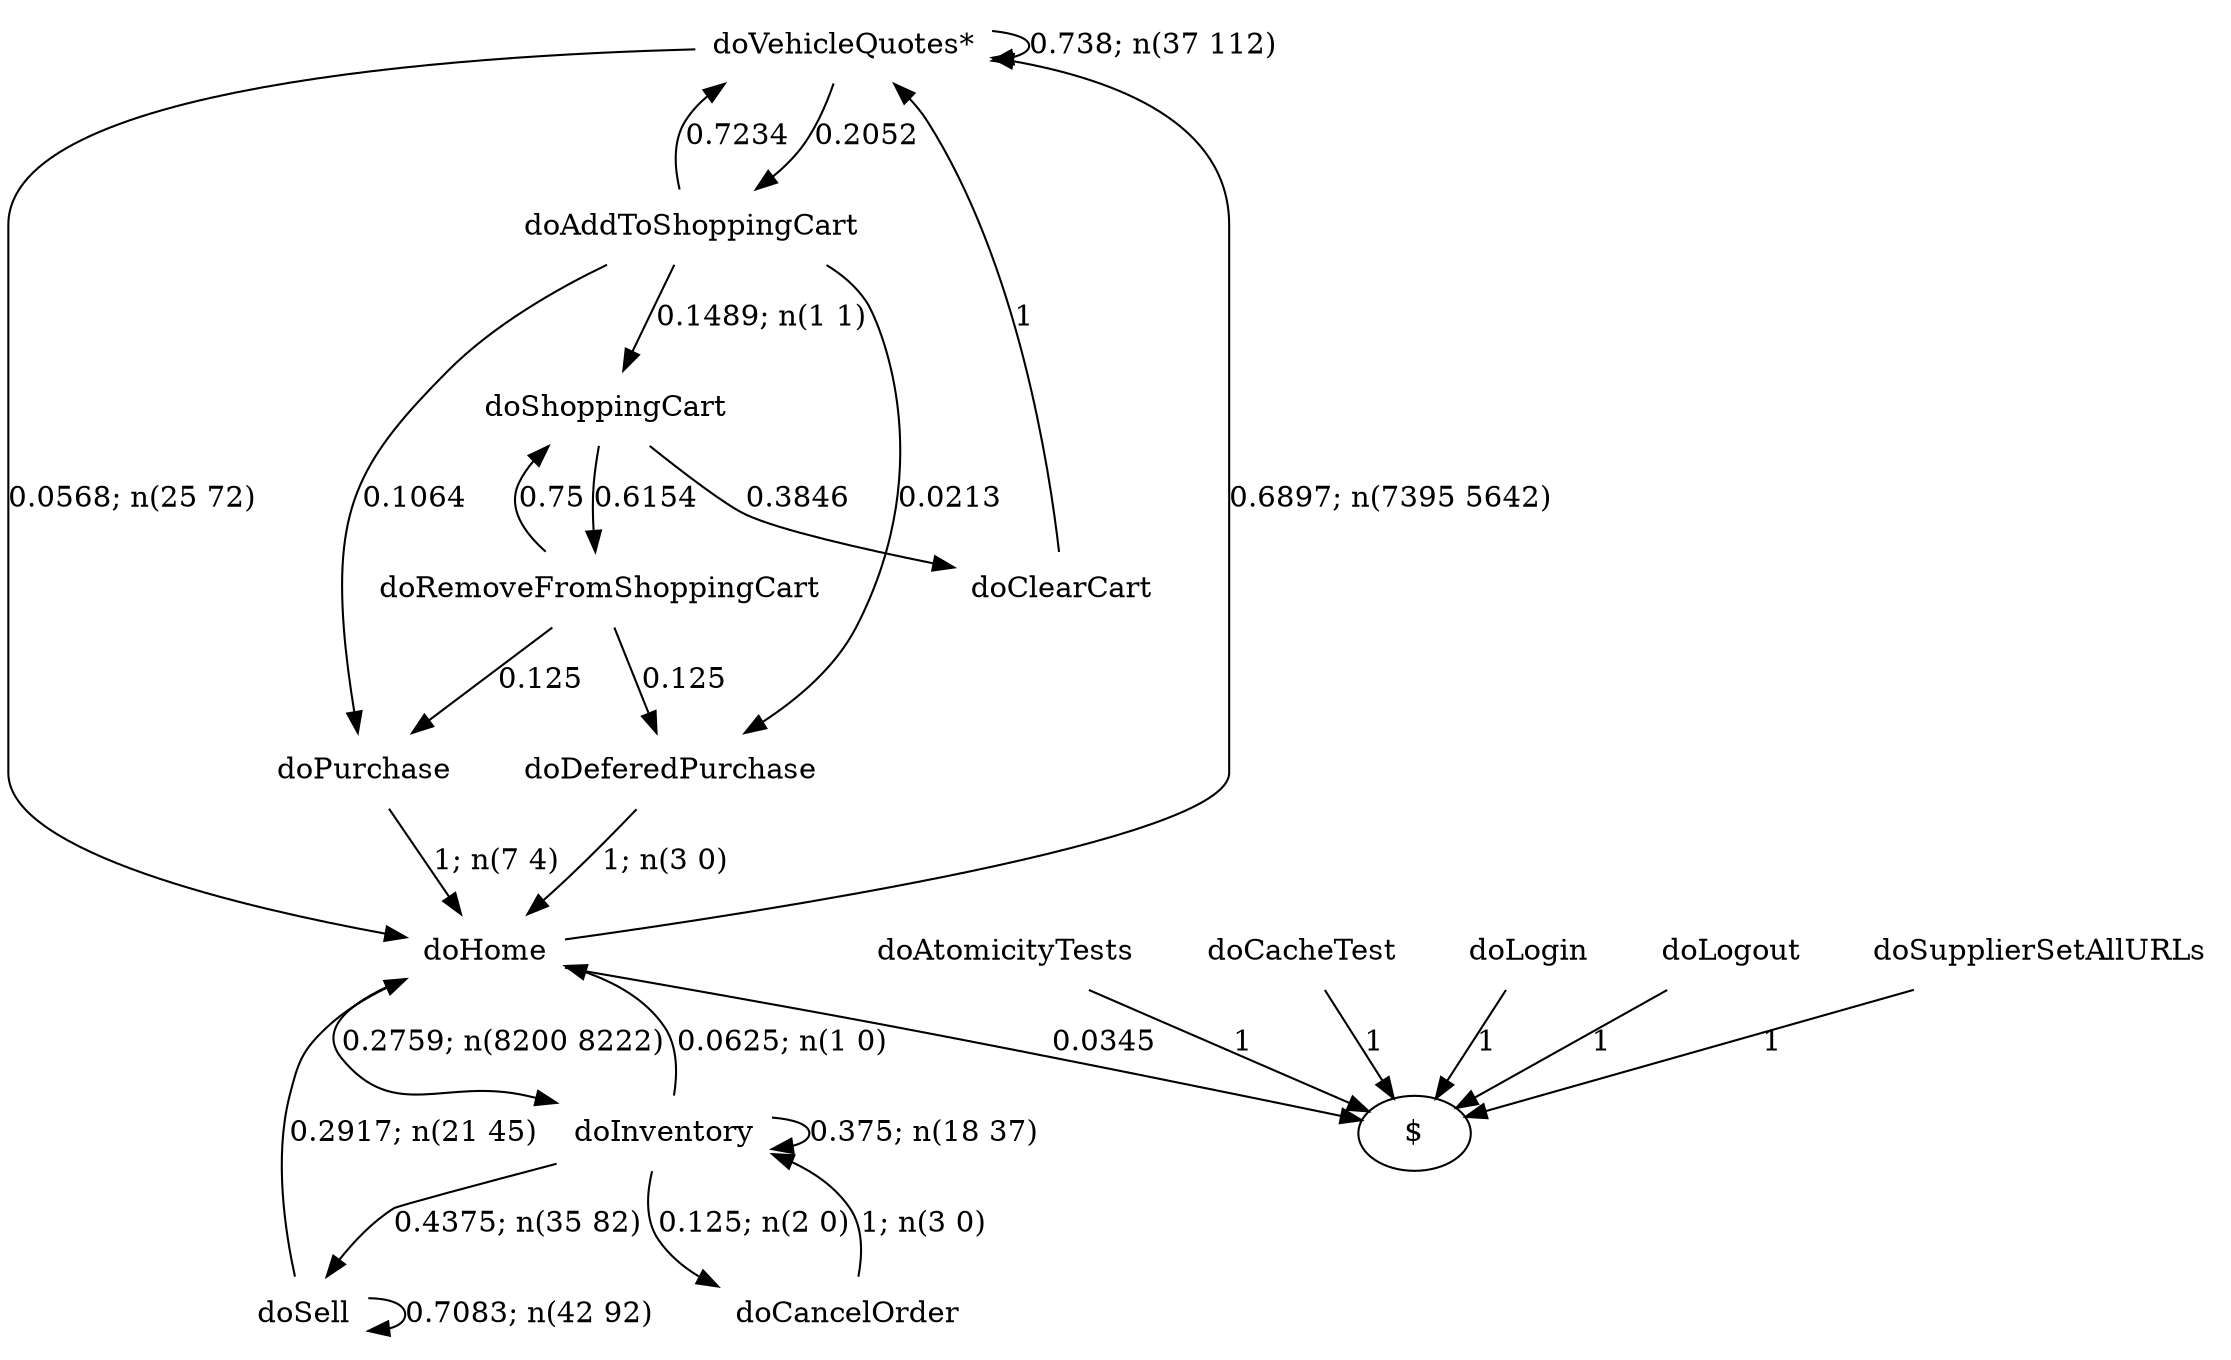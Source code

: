 digraph G {"doVehicleQuotes*" [label="doVehicleQuotes*",shape=none];"doSupplierSetAllURLs" [label="doSupplierSetAllURLs",shape=none];"doAtomicityTests" [label="doAtomicityTests",shape=none];"doCacheTest" [label="doCacheTest",shape=none];"doLogin" [label="doLogin",shape=none];"doAddToShoppingCart" [label="doAddToShoppingCart",shape=none];"doDeferedPurchase" [label="doDeferedPurchase",shape=none];"doHome" [label="doHome",shape=none];"doShoppingCart" [label="doShoppingCart",shape=none];"doClearCart" [label="doClearCart",shape=none];"doPurchase" [label="doPurchase",shape=none];"doInventory" [label="doInventory",shape=none];"doSell" [label="doSell",shape=none];"doLogout" [label="doLogout",shape=none];"doCancelOrder" [label="doCancelOrder",shape=none];"doRemoveFromShoppingCart" [label="doRemoveFromShoppingCart",shape=none];"doVehicleQuotes*"->"doVehicleQuotes*" [style=solid,label="0.738; n(37 112)"];"doVehicleQuotes*"->"doAddToShoppingCart" [style=solid,label="0.2052"];"doVehicleQuotes*"->"doHome" [style=solid,label="0.0568; n(25 72)"];"doSupplierSetAllURLs"->"$" [style=solid,label="1"];"doAtomicityTests"->"$" [style=solid,label="1"];"doCacheTest"->"$" [style=solid,label="1"];"doLogin"->"$" [style=solid,label="1"];"doAddToShoppingCart"->"doVehicleQuotes*" [style=solid,label="0.7234"];"doAddToShoppingCart"->"doDeferedPurchase" [style=solid,label="0.0213"];"doAddToShoppingCart"->"doShoppingCart" [style=solid,label="0.1489; n(1 1)"];"doAddToShoppingCart"->"doPurchase" [style=solid,label="0.1064"];"doDeferedPurchase"->"doHome" [style=solid,label="1; n(3 0)"];"doHome"->"doVehicleQuotes*" [style=solid,label="0.6897; n(7395 5642)"];"doHome"->"doInventory" [style=solid,label="0.2759; n(8200 8222)"];"doHome"->"$" [style=solid,label="0.0345"];"doShoppingCart"->"doClearCart" [style=solid,label="0.3846"];"doShoppingCart"->"doRemoveFromShoppingCart" [style=solid,label="0.6154"];"doClearCart"->"doVehicleQuotes*" [style=solid,label="1"];"doPurchase"->"doHome" [style=solid,label="1; n(7 4)"];"doInventory"->"doHome" [style=solid,label="0.0625; n(1 0)"];"doInventory"->"doInventory" [style=solid,label="0.375; n(18 37)"];"doInventory"->"doSell" [style=solid,label="0.4375; n(35 82)"];"doInventory"->"doCancelOrder" [style=solid,label="0.125; n(2 0)"];"doSell"->"doHome" [style=solid,label="0.2917; n(21 45)"];"doSell"->"doSell" [style=solid,label="0.7083; n(42 92)"];"doLogout"->"$" [style=solid,label="1"];"doCancelOrder"->"doInventory" [style=solid,label="1; n(3 0)"];"doRemoveFromShoppingCart"->"doDeferedPurchase" [style=solid,label="0.125"];"doRemoveFromShoppingCart"->"doShoppingCart" [style=solid,label="0.75"];"doRemoveFromShoppingCart"->"doPurchase" [style=solid,label="0.125"];}